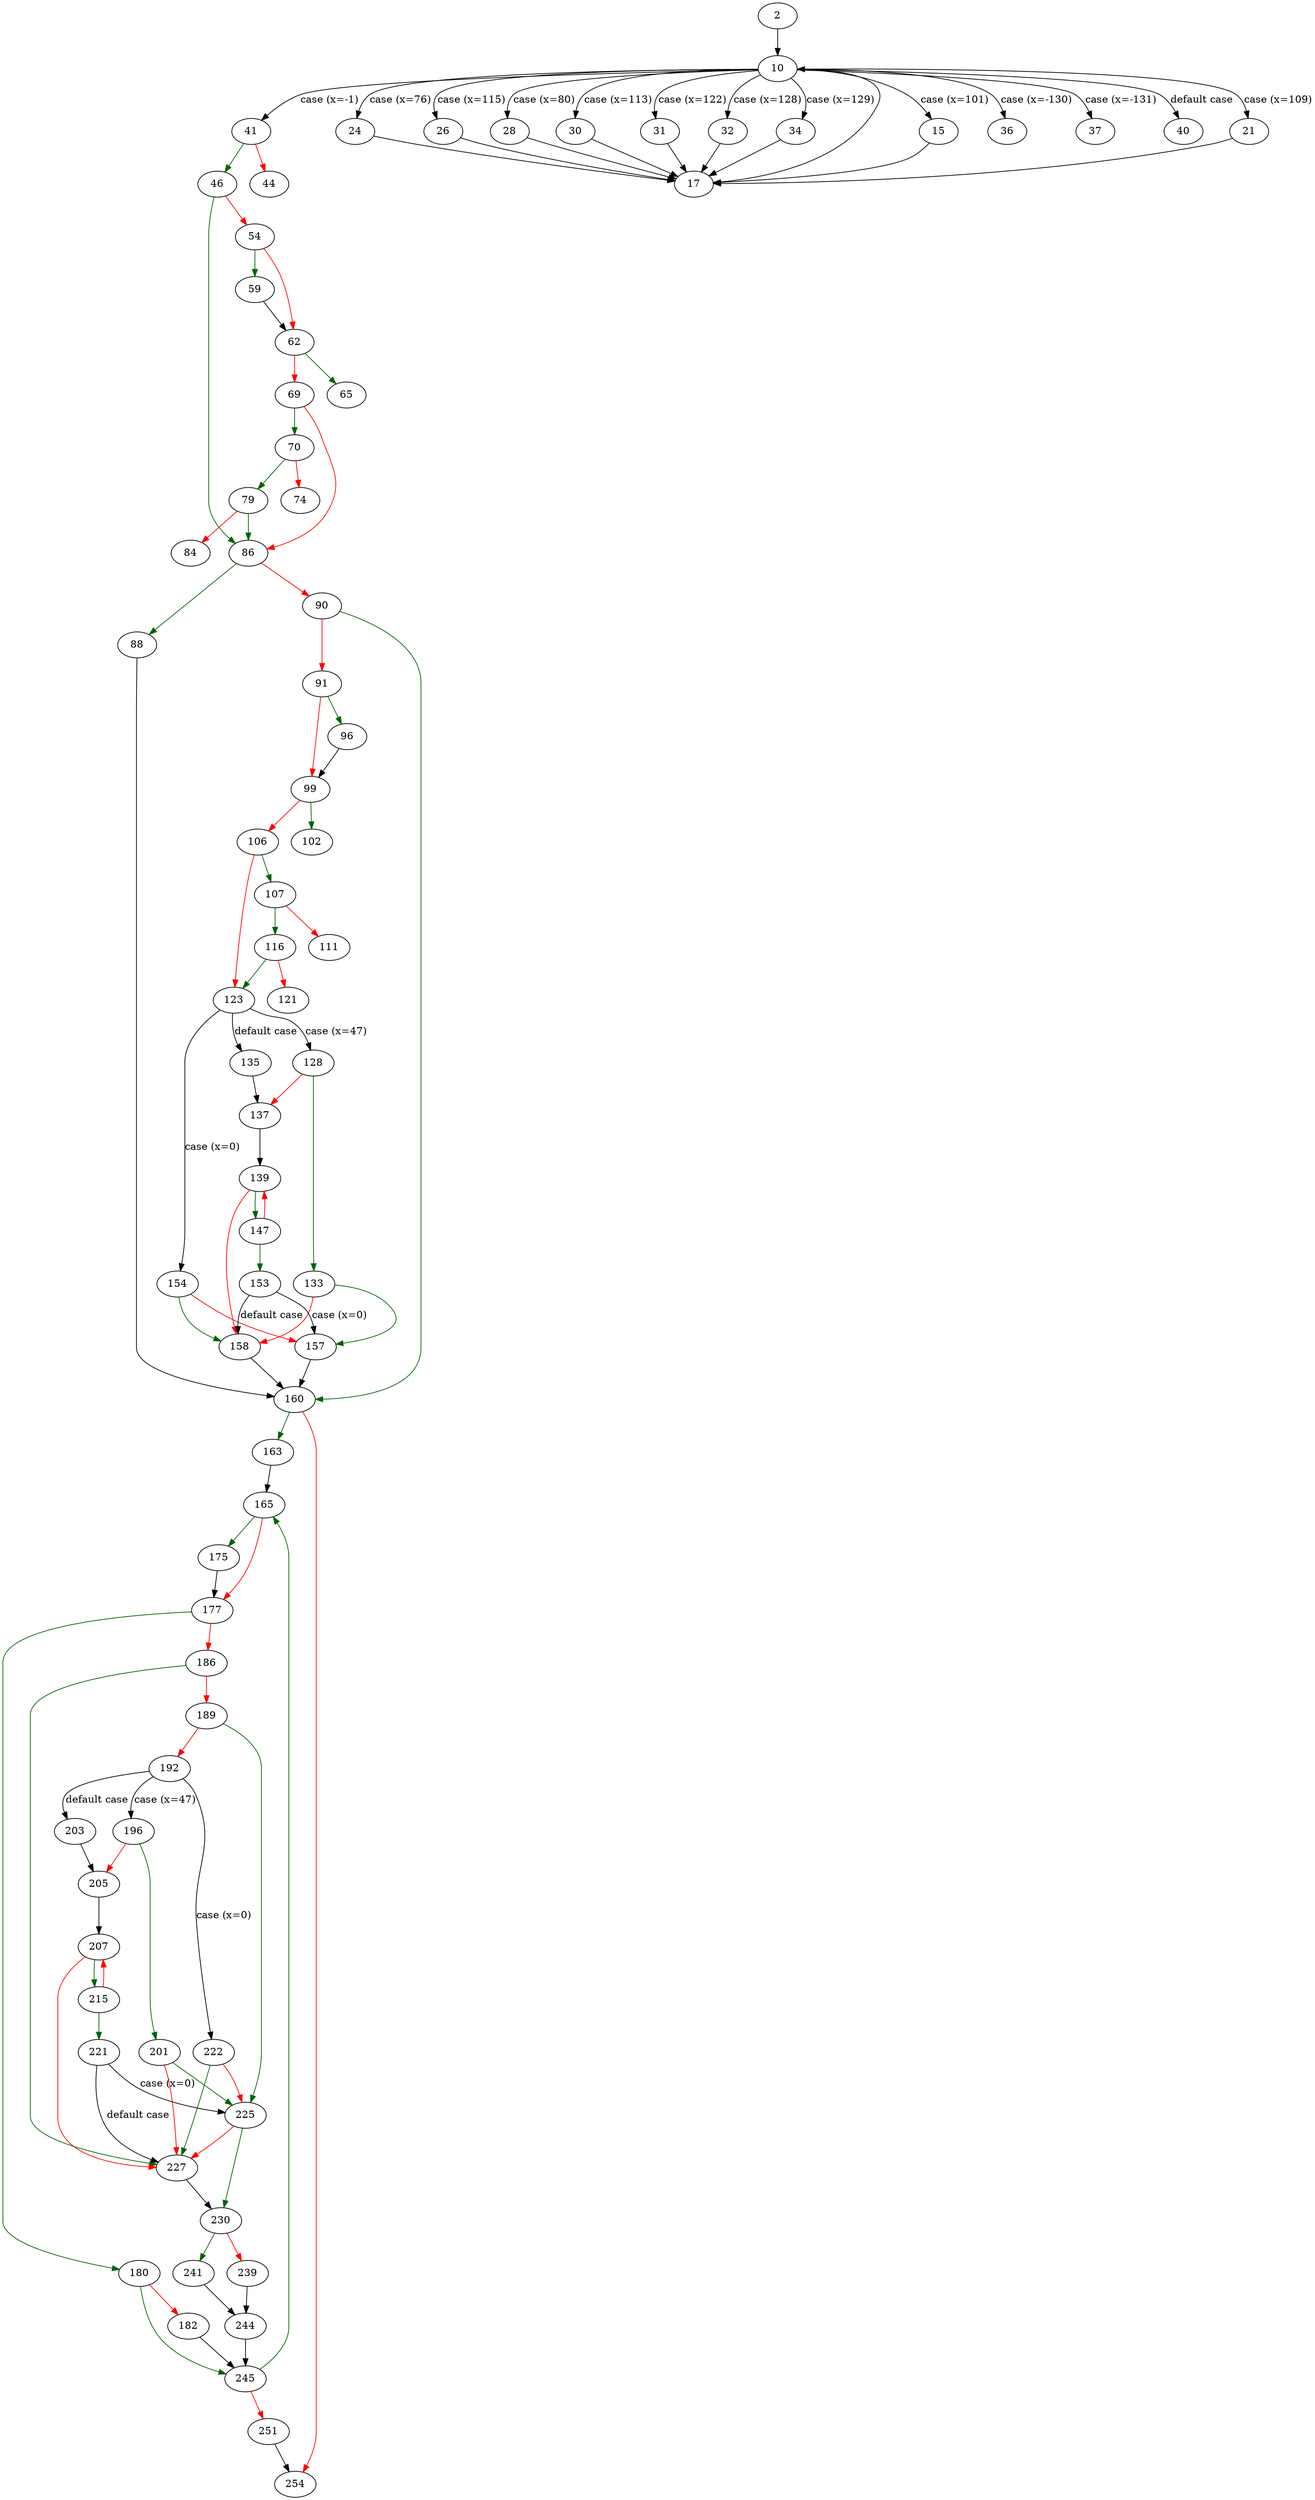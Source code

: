 strict digraph "main" {
	// Node definitions.
	2 [entry=true];
	10;
	41;
	15;
	21;
	24;
	26;
	28;
	30;
	31;
	32;
	34;
	36;
	37;
	40;
	17;
	46;
	44;
	86;
	54;
	59;
	62;
	65;
	69;
	70;
	79;
	74;
	84;
	88;
	90;
	160;
	91;
	96;
	99;
	102;
	106;
	107;
	123;
	116;
	111;
	121;
	154;
	128;
	135;
	133;
	137;
	157;
	158;
	139;
	147;
	153;
	163;
	254;
	165;
	175;
	177;
	180;
	186;
	245;
	182;
	227;
	189;
	225;
	192;
	222;
	196;
	203;
	201;
	205;
	207;
	215;
	221;
	230;
	241;
	239;
	244;
	251;

	// Edge definitions.
	2 -> 10;
	10 -> 41 [
		cond="case (x=-1)"
		label="case (x=-1)"
	];
	10 -> 15 [
		cond="case (x=101)"
		label="case (x=101)"
	];
	10 -> 21 [
		cond="case (x=109)"
		label="case (x=109)"
	];
	10 -> 24 [
		cond="case (x=76)"
		label="case (x=76)"
	];
	10 -> 26 [
		cond="case (x=115)"
		label="case (x=115)"
	];
	10 -> 28 [
		cond="case (x=80)"
		label="case (x=80)"
	];
	10 -> 30 [
		cond="case (x=113)"
		label="case (x=113)"
	];
	10 -> 31 [
		cond="case (x=122)"
		label="case (x=122)"
	];
	10 -> 32 [
		cond="case (x=128)"
		label="case (x=128)"
	];
	10 -> 34 [
		cond="case (x=129)"
		label="case (x=129)"
	];
	10 -> 36 [
		cond="case (x=-130)"
		label="case (x=-130)"
	];
	10 -> 37 [
		cond="case (x=-131)"
		label="case (x=-131)"
	];
	10 -> 40 [
		cond="default case"
		label="default case"
	];
	41 -> 46 [
		color=darkgreen
		cond=true
	];
	41 -> 44 [
		color=red
		cond=false
	];
	15 -> 17;
	21 -> 17;
	24 -> 17;
	26 -> 17;
	28 -> 17;
	30 -> 17;
	31 -> 17;
	32 -> 17;
	34 -> 17;
	17 -> 10;
	46 -> 86 [
		color=darkgreen
		cond=true
	];
	46 -> 54 [
		color=red
		cond=false
	];
	86 -> 88 [
		color=darkgreen
		cond=true
	];
	86 -> 90 [
		color=red
		cond=false
	];
	54 -> 59 [
		color=darkgreen
		cond=true
	];
	54 -> 62 [
		color=red
		cond=false
	];
	59 -> 62;
	62 -> 65 [
		color=darkgreen
		cond=true
	];
	62 -> 69 [
		color=red
		cond=false
	];
	69 -> 86 [
		color=red
		cond=false
	];
	69 -> 70 [
		color=darkgreen
		cond=true
	];
	70 -> 79 [
		color=darkgreen
		cond=true
	];
	70 -> 74 [
		color=red
		cond=false
	];
	79 -> 86 [
		color=darkgreen
		cond=true
	];
	79 -> 84 [
		color=red
		cond=false
	];
	88 -> 160;
	90 -> 160 [
		color=darkgreen
		cond=true
	];
	90 -> 91 [
		color=red
		cond=false
	];
	160 -> 163 [
		color=darkgreen
		cond=true
	];
	160 -> 254 [
		color=red
		cond=false
	];
	91 -> 96 [
		color=darkgreen
		cond=true
	];
	91 -> 99 [
		color=red
		cond=false
	];
	96 -> 99;
	99 -> 102 [
		color=darkgreen
		cond=true
	];
	99 -> 106 [
		color=red
		cond=false
	];
	106 -> 107 [
		color=darkgreen
		cond=true
	];
	106 -> 123 [
		color=red
		cond=false
	];
	107 -> 116 [
		color=darkgreen
		cond=true
	];
	107 -> 111 [
		color=red
		cond=false
	];
	123 -> 154 [
		cond="case (x=0)"
		label="case (x=0)"
	];
	123 -> 128 [
		cond="case (x=47)"
		label="case (x=47)"
	];
	123 -> 135 [
		cond="default case"
		label="default case"
	];
	116 -> 123 [
		color=darkgreen
		cond=true
	];
	116 -> 121 [
		color=red
		cond=false
	];
	154 -> 157 [
		color=red
		cond=false
	];
	154 -> 158 [
		color=darkgreen
		cond=true
	];
	128 -> 133 [
		color=darkgreen
		cond=true
	];
	128 -> 137 [
		color=red
		cond=false
	];
	135 -> 137;
	133 -> 157 [
		color=darkgreen
		cond=true
	];
	133 -> 158 [
		color=red
		cond=false
	];
	137 -> 139;
	157 -> 160;
	158 -> 160;
	139 -> 158 [
		color=red
		cond=false
	];
	139 -> 147 [
		color=darkgreen
		cond=true
	];
	147 -> 139 [
		color=red
		cond=false
	];
	147 -> 153 [
		color=darkgreen
		cond=true
	];
	153 -> 157 [
		cond="case (x=0)"
		label="case (x=0)"
	];
	153 -> 158 [
		cond="default case"
		label="default case"
	];
	163 -> 165;
	165 -> 175 [
		color=darkgreen
		cond=true
	];
	165 -> 177 [
		color=red
		cond=false
	];
	175 -> 177;
	177 -> 180 [
		color=darkgreen
		cond=true
	];
	177 -> 186 [
		color=red
		cond=false
	];
	180 -> 245 [
		color=darkgreen
		cond=true
	];
	180 -> 182 [
		color=red
		cond=false
	];
	186 -> 227 [
		color=darkgreen
		cond=true
	];
	186 -> 189 [
		color=red
		cond=false
	];
	245 -> 165 [
		color=darkgreen
		cond=true
	];
	245 -> 251 [
		color=red
		cond=false
	];
	182 -> 245;
	227 -> 230;
	189 -> 225 [
		color=darkgreen
		cond=true
	];
	189 -> 192 [
		color=red
		cond=false
	];
	225 -> 227 [
		color=red
		cond=false
	];
	225 -> 230 [
		color=darkgreen
		cond=true
	];
	192 -> 222 [
		cond="case (x=0)"
		label="case (x=0)"
	];
	192 -> 196 [
		cond="case (x=47)"
		label="case (x=47)"
	];
	192 -> 203 [
		cond="default case"
		label="default case"
	];
	222 -> 227 [
		color=darkgreen
		cond=true
	];
	222 -> 225 [
		color=red
		cond=false
	];
	196 -> 201 [
		color=darkgreen
		cond=true
	];
	196 -> 205 [
		color=red
		cond=false
	];
	203 -> 205;
	201 -> 227 [
		color=red
		cond=false
	];
	201 -> 225 [
		color=darkgreen
		cond=true
	];
	205 -> 207;
	207 -> 227 [
		color=red
		cond=false
	];
	207 -> 215 [
		color=darkgreen
		cond=true
	];
	215 -> 207 [
		color=red
		cond=false
	];
	215 -> 221 [
		color=darkgreen
		cond=true
	];
	221 -> 227 [
		cond="default case"
		label="default case"
	];
	221 -> 225 [
		cond="case (x=0)"
		label="case (x=0)"
	];
	230 -> 241 [
		color=darkgreen
		cond=true
	];
	230 -> 239 [
		color=red
		cond=false
	];
	241 -> 244;
	239 -> 244;
	244 -> 245;
	251 -> 254;
}